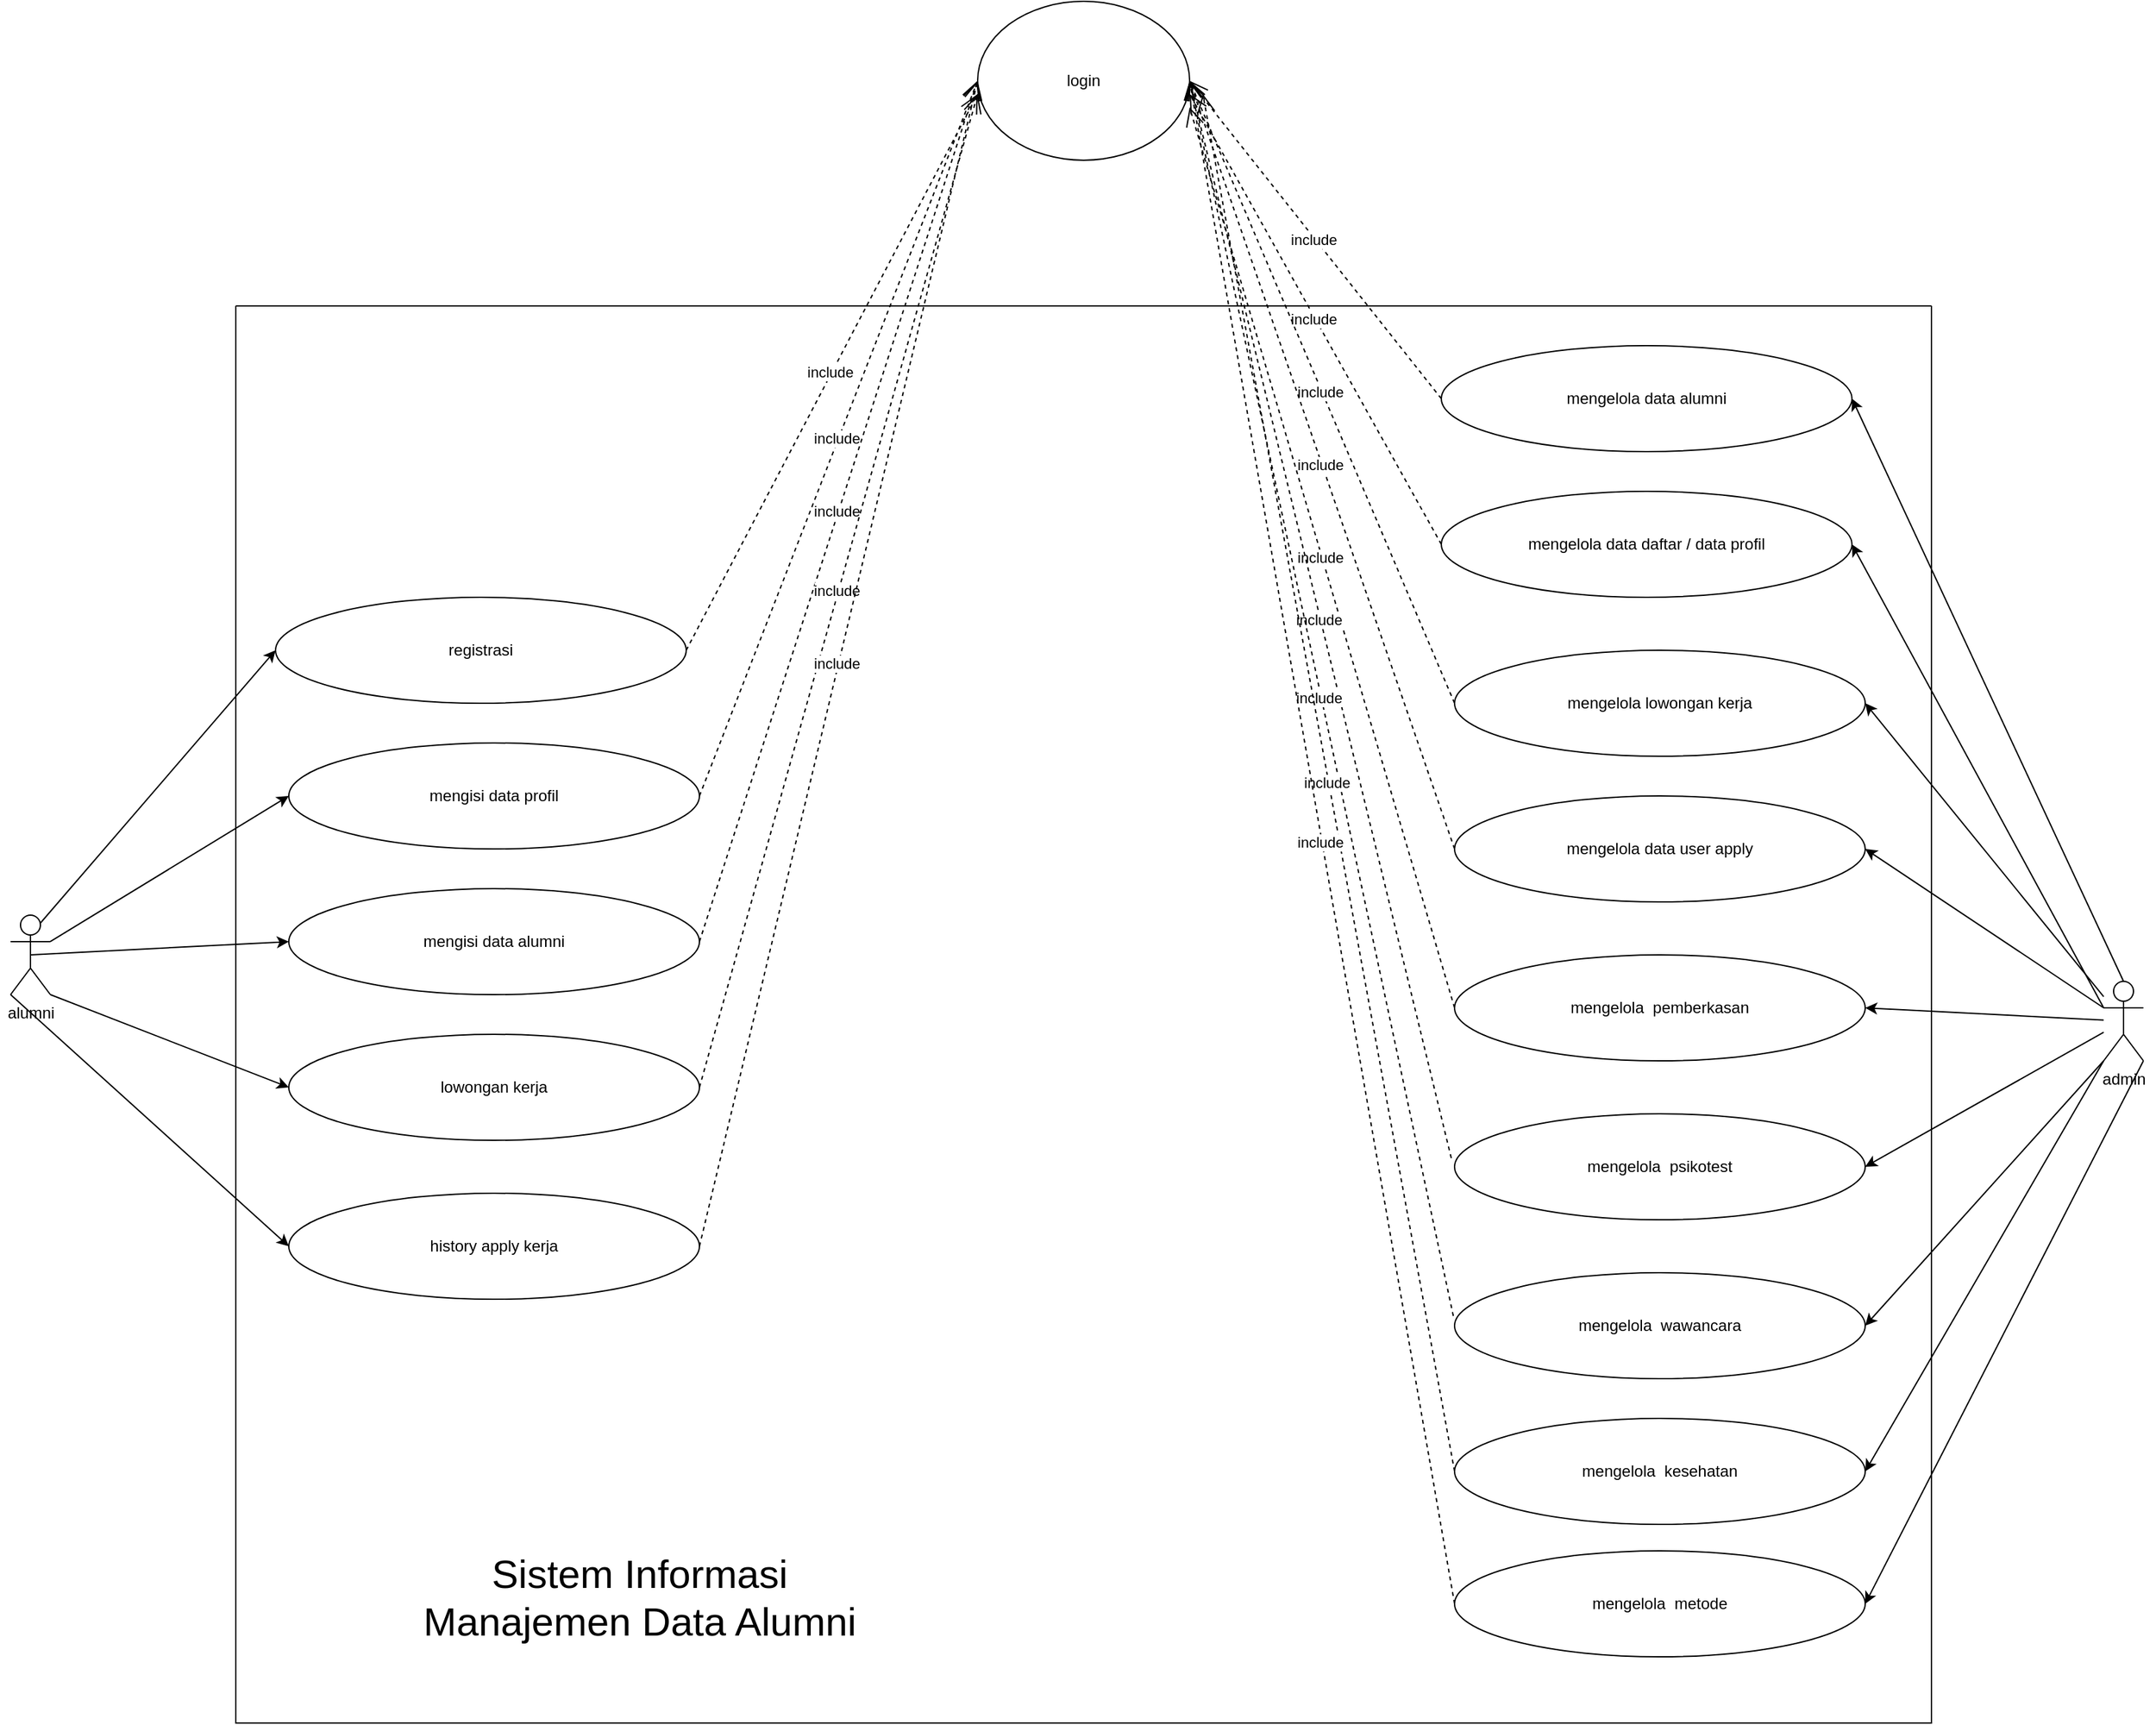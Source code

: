 <mxfile version="20.0.4" type="github">
  <diagram id="vN8O9G2n0WgHThDv_rJE" name="Page-1">
    <mxGraphModel dx="1656" dy="2066" grid="1" gridSize="10" guides="1" tooltips="1" connect="1" arrows="1" fold="1" page="1" pageScale="1" pageWidth="850" pageHeight="1100" math="0" shadow="0">
      <root>
        <mxCell id="0" />
        <mxCell id="1" parent="0" />
        <mxCell id="FhBJTeFyLP6KLZmq3TdZ-1" value="registrasi" style="ellipse;whiteSpace=wrap;html=1;" vertex="1" parent="1">
          <mxGeometry x="270" y="220" width="310" height="80" as="geometry" />
        </mxCell>
        <mxCell id="FhBJTeFyLP6KLZmq3TdZ-2" value="alumni" style="shape=umlActor;verticalLabelPosition=bottom;verticalAlign=top;html=1;outlineConnect=0;" vertex="1" parent="1">
          <mxGeometry x="70" y="460" width="30" height="60" as="geometry" />
        </mxCell>
        <mxCell id="FhBJTeFyLP6KLZmq3TdZ-4" value="login" style="ellipse;whiteSpace=wrap;html=1;" vertex="1" parent="1">
          <mxGeometry x="800" y="-230" width="160" height="120" as="geometry" />
        </mxCell>
        <mxCell id="FhBJTeFyLP6KLZmq3TdZ-6" value="mengisi data alumni" style="ellipse;whiteSpace=wrap;html=1;" vertex="1" parent="1">
          <mxGeometry x="280" y="440" width="310" height="80" as="geometry" />
        </mxCell>
        <mxCell id="FhBJTeFyLP6KLZmq3TdZ-7" value="lowongan kerja" style="ellipse;whiteSpace=wrap;html=1;" vertex="1" parent="1">
          <mxGeometry x="280" y="550" width="310" height="80" as="geometry" />
        </mxCell>
        <mxCell id="FhBJTeFyLP6KLZmq3TdZ-8" value="history apply kerja" style="ellipse;whiteSpace=wrap;html=1;" vertex="1" parent="1">
          <mxGeometry x="280" y="670" width="310" height="80" as="geometry" />
        </mxCell>
        <mxCell id="FhBJTeFyLP6KLZmq3TdZ-13" value="mengisi data profil" style="ellipse;whiteSpace=wrap;html=1;" vertex="1" parent="1">
          <mxGeometry x="280" y="330" width="310" height="80" as="geometry" />
        </mxCell>
        <mxCell id="FhBJTeFyLP6KLZmq3TdZ-14" value="mengelola data alumni" style="ellipse;whiteSpace=wrap;html=1;" vertex="1" parent="1">
          <mxGeometry x="1150" y="30" width="310" height="80" as="geometry" />
        </mxCell>
        <mxCell id="FhBJTeFyLP6KLZmq3TdZ-15" value="mengelola data daftar / data profil" style="ellipse;whiteSpace=wrap;html=1;" vertex="1" parent="1">
          <mxGeometry x="1150" y="140" width="310" height="80" as="geometry" />
        </mxCell>
        <mxCell id="FhBJTeFyLP6KLZmq3TdZ-16" value="mengelola lowongan kerja" style="ellipse;whiteSpace=wrap;html=1;" vertex="1" parent="1">
          <mxGeometry x="1160" y="260" width="310" height="80" as="geometry" />
        </mxCell>
        <mxCell id="FhBJTeFyLP6KLZmq3TdZ-17" value="mengelola data user apply" style="ellipse;whiteSpace=wrap;html=1;" vertex="1" parent="1">
          <mxGeometry x="1160" y="370" width="310" height="80" as="geometry" />
        </mxCell>
        <mxCell id="FhBJTeFyLP6KLZmq3TdZ-18" value="mengelola&amp;nbsp; pemberkasan" style="ellipse;whiteSpace=wrap;html=1;" vertex="1" parent="1">
          <mxGeometry x="1160" y="490" width="310" height="80" as="geometry" />
        </mxCell>
        <mxCell id="FhBJTeFyLP6KLZmq3TdZ-19" value="mengelola&amp;nbsp;&amp;nbsp;psikotest" style="ellipse;whiteSpace=wrap;html=1;" vertex="1" parent="1">
          <mxGeometry x="1160" y="610" width="310" height="80" as="geometry" />
        </mxCell>
        <mxCell id="FhBJTeFyLP6KLZmq3TdZ-20" value="mengelola&amp;nbsp;&amp;nbsp;wawancara" style="ellipse;whiteSpace=wrap;html=1;" vertex="1" parent="1">
          <mxGeometry x="1160" y="730" width="310" height="80" as="geometry" />
        </mxCell>
        <mxCell id="FhBJTeFyLP6KLZmq3TdZ-21" value="mengelola&amp;nbsp;&amp;nbsp;kesehatan" style="ellipse;whiteSpace=wrap;html=1;" vertex="1" parent="1">
          <mxGeometry x="1160" y="840" width="310" height="80" as="geometry" />
        </mxCell>
        <mxCell id="FhBJTeFyLP6KLZmq3TdZ-22" value="mengelola&amp;nbsp;&amp;nbsp;metode" style="ellipse;whiteSpace=wrap;html=1;" vertex="1" parent="1">
          <mxGeometry x="1160" y="940" width="310" height="80" as="geometry" />
        </mxCell>
        <mxCell id="FhBJTeFyLP6KLZmq3TdZ-24" value="admin" style="shape=umlActor;verticalLabelPosition=bottom;verticalAlign=top;html=1;outlineConnect=0;" vertex="1" parent="1">
          <mxGeometry x="1650" y="510" width="30" height="60" as="geometry" />
        </mxCell>
        <mxCell id="FhBJTeFyLP6KLZmq3TdZ-25" value="" style="endArrow=classic;html=1;rounded=0;entryX=0;entryY=0.5;entryDx=0;entryDy=0;exitX=0.75;exitY=0.1;exitDx=0;exitDy=0;exitPerimeter=0;" edge="1" parent="1" source="FhBJTeFyLP6KLZmq3TdZ-2" target="FhBJTeFyLP6KLZmq3TdZ-1">
          <mxGeometry width="50" height="50" relative="1" as="geometry">
            <mxPoint x="100" y="520" as="sourcePoint" />
            <mxPoint x="150" y="470" as="targetPoint" />
          </mxGeometry>
        </mxCell>
        <mxCell id="FhBJTeFyLP6KLZmq3TdZ-26" value="" style="endArrow=classic;html=1;rounded=0;entryX=0;entryY=0.5;entryDx=0;entryDy=0;exitX=1;exitY=0.333;exitDx=0;exitDy=0;exitPerimeter=0;" edge="1" parent="1" source="FhBJTeFyLP6KLZmq3TdZ-2" target="FhBJTeFyLP6KLZmq3TdZ-13">
          <mxGeometry width="50" height="50" relative="1" as="geometry">
            <mxPoint x="100" y="520" as="sourcePoint" />
            <mxPoint x="150" y="470" as="targetPoint" />
          </mxGeometry>
        </mxCell>
        <mxCell id="FhBJTeFyLP6KLZmq3TdZ-27" value="" style="endArrow=classic;html=1;rounded=0;entryX=0;entryY=0.5;entryDx=0;entryDy=0;exitX=0.5;exitY=0.5;exitDx=0;exitDy=0;exitPerimeter=0;" edge="1" parent="1" source="FhBJTeFyLP6KLZmq3TdZ-2" target="FhBJTeFyLP6KLZmq3TdZ-6">
          <mxGeometry width="50" height="50" relative="1" as="geometry">
            <mxPoint x="100" y="440" as="sourcePoint" />
            <mxPoint x="150" y="390" as="targetPoint" />
          </mxGeometry>
        </mxCell>
        <mxCell id="FhBJTeFyLP6KLZmq3TdZ-28" value="" style="endArrow=classic;html=1;rounded=0;entryX=0;entryY=0.5;entryDx=0;entryDy=0;exitX=1;exitY=1;exitDx=0;exitDy=0;exitPerimeter=0;" edge="1" parent="1" source="FhBJTeFyLP6KLZmq3TdZ-2" target="FhBJTeFyLP6KLZmq3TdZ-7">
          <mxGeometry width="50" height="50" relative="1" as="geometry">
            <mxPoint x="100" y="610" as="sourcePoint" />
            <mxPoint x="150" y="560" as="targetPoint" />
          </mxGeometry>
        </mxCell>
        <mxCell id="FhBJTeFyLP6KLZmq3TdZ-29" value="" style="endArrow=classic;html=1;rounded=0;entryX=0;entryY=0.5;entryDx=0;entryDy=0;exitX=0;exitY=1;exitDx=0;exitDy=0;exitPerimeter=0;" edge="1" parent="1" source="FhBJTeFyLP6KLZmq3TdZ-2" target="FhBJTeFyLP6KLZmq3TdZ-8">
          <mxGeometry width="50" height="50" relative="1" as="geometry">
            <mxPoint x="100" y="690" as="sourcePoint" />
            <mxPoint x="150" y="640" as="targetPoint" />
          </mxGeometry>
        </mxCell>
        <mxCell id="FhBJTeFyLP6KLZmq3TdZ-32" value="" style="endArrow=classic;html=1;rounded=0;entryX=1;entryY=0.5;entryDx=0;entryDy=0;exitX=0.5;exitY=0;exitDx=0;exitDy=0;exitPerimeter=0;" edge="1" parent="1" source="FhBJTeFyLP6KLZmq3TdZ-24" target="FhBJTeFyLP6KLZmq3TdZ-14">
          <mxGeometry width="50" height="50" relative="1" as="geometry">
            <mxPoint x="1480" y="300" as="sourcePoint" />
            <mxPoint x="1530" y="250" as="targetPoint" />
          </mxGeometry>
        </mxCell>
        <mxCell id="FhBJTeFyLP6KLZmq3TdZ-33" value="" style="endArrow=classic;html=1;rounded=0;entryX=1;entryY=0.5;entryDx=0;entryDy=0;exitX=0;exitY=0.333;exitDx=0;exitDy=0;exitPerimeter=0;" edge="1" parent="1" source="FhBJTeFyLP6KLZmq3TdZ-24" target="FhBJTeFyLP6KLZmq3TdZ-15">
          <mxGeometry width="50" height="50" relative="1" as="geometry">
            <mxPoint x="1480" y="420" as="sourcePoint" />
            <mxPoint x="1530" y="370" as="targetPoint" />
          </mxGeometry>
        </mxCell>
        <mxCell id="FhBJTeFyLP6KLZmq3TdZ-34" value="" style="endArrow=classic;html=1;rounded=0;entryX=1;entryY=0.5;entryDx=0;entryDy=0;" edge="1" parent="1" source="FhBJTeFyLP6KLZmq3TdZ-24" target="FhBJTeFyLP6KLZmq3TdZ-16">
          <mxGeometry width="50" height="50" relative="1" as="geometry">
            <mxPoint x="1480" y="420" as="sourcePoint" />
            <mxPoint x="1530" y="370" as="targetPoint" />
          </mxGeometry>
        </mxCell>
        <mxCell id="FhBJTeFyLP6KLZmq3TdZ-35" value="" style="endArrow=classic;html=1;rounded=0;entryX=1;entryY=0.5;entryDx=0;entryDy=0;" edge="1" parent="1" source="FhBJTeFyLP6KLZmq3TdZ-24" target="FhBJTeFyLP6KLZmq3TdZ-17">
          <mxGeometry width="50" height="50" relative="1" as="geometry">
            <mxPoint x="1480" y="540" as="sourcePoint" />
            <mxPoint x="1530" y="490" as="targetPoint" />
          </mxGeometry>
        </mxCell>
        <mxCell id="FhBJTeFyLP6KLZmq3TdZ-36" value="" style="endArrow=classic;html=1;rounded=0;" edge="1" parent="1" source="FhBJTeFyLP6KLZmq3TdZ-24">
          <mxGeometry width="50" height="50" relative="1" as="geometry">
            <mxPoint x="1480" y="540" as="sourcePoint" />
            <mxPoint x="1470" y="530" as="targetPoint" />
          </mxGeometry>
        </mxCell>
        <mxCell id="FhBJTeFyLP6KLZmq3TdZ-37" value="" style="endArrow=classic;html=1;rounded=0;" edge="1" parent="1" source="FhBJTeFyLP6KLZmq3TdZ-24">
          <mxGeometry width="50" height="50" relative="1" as="geometry">
            <mxPoint x="1480" y="660" as="sourcePoint" />
            <mxPoint x="1470" y="650" as="targetPoint" />
          </mxGeometry>
        </mxCell>
        <mxCell id="FhBJTeFyLP6KLZmq3TdZ-38" value="" style="endArrow=classic;html=1;rounded=0;exitX=0;exitY=1;exitDx=0;exitDy=0;exitPerimeter=0;entryX=1;entryY=0.5;entryDx=0;entryDy=0;" edge="1" parent="1" source="FhBJTeFyLP6KLZmq3TdZ-24" target="FhBJTeFyLP6KLZmq3TdZ-20">
          <mxGeometry width="50" height="50" relative="1" as="geometry">
            <mxPoint x="1480" y="660" as="sourcePoint" />
            <mxPoint x="1530" y="610" as="targetPoint" />
          </mxGeometry>
        </mxCell>
        <mxCell id="FhBJTeFyLP6KLZmq3TdZ-39" value="" style="endArrow=classic;html=1;rounded=0;entryX=1;entryY=0.5;entryDx=0;entryDy=0;exitX=0;exitY=1;exitDx=0;exitDy=0;exitPerimeter=0;" edge="1" parent="1" source="FhBJTeFyLP6KLZmq3TdZ-24" target="FhBJTeFyLP6KLZmq3TdZ-21">
          <mxGeometry width="50" height="50" relative="1" as="geometry">
            <mxPoint x="1810" y="570" as="sourcePoint" />
            <mxPoint x="1530" y="840" as="targetPoint" />
          </mxGeometry>
        </mxCell>
        <mxCell id="FhBJTeFyLP6KLZmq3TdZ-40" value="" style="endArrow=classic;html=1;rounded=0;entryX=1;entryY=0.5;entryDx=0;entryDy=0;exitX=1;exitY=1;exitDx=0;exitDy=0;exitPerimeter=0;" edge="1" parent="1" source="FhBJTeFyLP6KLZmq3TdZ-24" target="FhBJTeFyLP6KLZmq3TdZ-22">
          <mxGeometry width="50" height="50" relative="1" as="geometry">
            <mxPoint x="1860" y="610" as="sourcePoint" />
            <mxPoint x="1530" y="840" as="targetPoint" />
          </mxGeometry>
        </mxCell>
        <mxCell id="FhBJTeFyLP6KLZmq3TdZ-46" value="include&amp;nbsp;" style="endArrow=open;endSize=12;dashed=1;html=1;rounded=0;movable=1;resizable=1;rotatable=1;deletable=1;editable=1;connectable=1;" edge="1" parent="1">
          <mxGeometry width="160" relative="1" as="geometry">
            <mxPoint x="580" y="260" as="sourcePoint" />
            <mxPoint x="800" y="-160" as="targetPoint" />
            <mxPoint as="offset" />
          </mxGeometry>
        </mxCell>
        <mxCell id="FhBJTeFyLP6KLZmq3TdZ-47" value="include&amp;nbsp;" style="endArrow=open;endSize=12;dashed=1;html=1;rounded=0;movable=1;resizable=1;rotatable=1;deletable=1;editable=1;connectable=1;exitX=1;exitY=0.5;exitDx=0;exitDy=0;entryX=0;entryY=0.5;entryDx=0;entryDy=0;" edge="1" parent="1" source="FhBJTeFyLP6KLZmq3TdZ-13" target="FhBJTeFyLP6KLZmq3TdZ-4">
          <mxGeometry width="160" relative="1" as="geometry">
            <mxPoint x="590" y="270" as="sourcePoint" />
            <mxPoint x="900" y="440" as="targetPoint" />
            <mxPoint as="offset" />
          </mxGeometry>
        </mxCell>
        <mxCell id="FhBJTeFyLP6KLZmq3TdZ-48" value="include&amp;nbsp;" style="endArrow=open;endSize=12;dashed=1;html=1;rounded=0;movable=1;resizable=1;rotatable=1;deletable=1;editable=1;connectable=1;exitX=1;exitY=0.5;exitDx=0;exitDy=0;entryX=0;entryY=0.5;entryDx=0;entryDy=0;" edge="1" parent="1" source="FhBJTeFyLP6KLZmq3TdZ-6" target="FhBJTeFyLP6KLZmq3TdZ-4">
          <mxGeometry width="160" relative="1" as="geometry">
            <mxPoint x="600" y="380" as="sourcePoint" />
            <mxPoint x="829.412" y="471.765" as="targetPoint" />
            <mxPoint as="offset" />
          </mxGeometry>
        </mxCell>
        <mxCell id="FhBJTeFyLP6KLZmq3TdZ-49" value="include&amp;nbsp;" style="endArrow=open;endSize=12;dashed=1;html=1;rounded=0;movable=1;resizable=1;rotatable=1;deletable=1;editable=1;connectable=1;exitX=1;exitY=0.5;exitDx=0;exitDy=0;" edge="1" parent="1" source="FhBJTeFyLP6KLZmq3TdZ-7">
          <mxGeometry width="160" relative="1" as="geometry">
            <mxPoint x="600" y="490" as="sourcePoint" />
            <mxPoint x="800" y="-160" as="targetPoint" />
            <mxPoint as="offset" />
          </mxGeometry>
        </mxCell>
        <mxCell id="FhBJTeFyLP6KLZmq3TdZ-50" value="include&amp;nbsp;" style="endArrow=open;endSize=12;dashed=1;html=1;rounded=0;movable=1;resizable=1;rotatable=1;deletable=1;editable=1;connectable=1;exitX=1;exitY=0.5;exitDx=0;exitDy=0;" edge="1" parent="1" source="FhBJTeFyLP6KLZmq3TdZ-8">
          <mxGeometry width="160" relative="1" as="geometry">
            <mxPoint x="600" y="600" as="sourcePoint" />
            <mxPoint x="800" y="-170" as="targetPoint" />
            <mxPoint as="offset" />
          </mxGeometry>
        </mxCell>
        <mxCell id="FhBJTeFyLP6KLZmq3TdZ-51" value="include&amp;nbsp;" style="endArrow=open;endSize=12;dashed=1;html=1;rounded=0;movable=1;resizable=1;rotatable=1;deletable=1;editable=1;connectable=1;exitX=0;exitY=0.5;exitDx=0;exitDy=0;entryX=1;entryY=0.5;entryDx=0;entryDy=0;" edge="1" parent="1" source="FhBJTeFyLP6KLZmq3TdZ-14" target="FhBJTeFyLP6KLZmq3TdZ-4">
          <mxGeometry width="160" relative="1" as="geometry">
            <mxPoint x="1090" y="160" as="sourcePoint" />
            <mxPoint x="820" y="500" as="targetPoint" />
            <mxPoint as="offset" />
          </mxGeometry>
        </mxCell>
        <mxCell id="FhBJTeFyLP6KLZmq3TdZ-52" value="include&amp;nbsp;" style="endArrow=open;endSize=12;dashed=1;html=1;rounded=0;movable=1;resizable=1;rotatable=1;deletable=1;editable=1;connectable=1;exitX=0;exitY=0.5;exitDx=0;exitDy=0;" edge="1" parent="1" source="FhBJTeFyLP6KLZmq3TdZ-15">
          <mxGeometry width="160" relative="1" as="geometry">
            <mxPoint x="1160" y="80" as="sourcePoint" />
            <mxPoint x="960" y="-160" as="targetPoint" />
            <mxPoint as="offset" />
          </mxGeometry>
        </mxCell>
        <mxCell id="FhBJTeFyLP6KLZmq3TdZ-53" value="include&amp;nbsp;" style="endArrow=open;endSize=12;dashed=1;html=1;rounded=0;movable=1;resizable=1;rotatable=1;deletable=1;editable=1;connectable=1;entryX=1;entryY=0.5;entryDx=0;entryDy=0;exitX=0;exitY=0.5;exitDx=0;exitDy=0;" edge="1" parent="1" source="FhBJTeFyLP6KLZmq3TdZ-16" target="FhBJTeFyLP6KLZmq3TdZ-4">
          <mxGeometry width="160" relative="1" as="geometry">
            <mxPoint x="1150" y="300" as="sourcePoint" />
            <mxPoint x="980" y="500.0" as="targetPoint" />
            <mxPoint as="offset" />
          </mxGeometry>
        </mxCell>
        <mxCell id="FhBJTeFyLP6KLZmq3TdZ-54" value="include&amp;nbsp;" style="endArrow=open;endSize=12;dashed=1;html=1;rounded=0;movable=1;resizable=1;rotatable=1;deletable=1;editable=1;connectable=1;entryX=1;entryY=0.5;entryDx=0;entryDy=0;exitX=0;exitY=0.5;exitDx=0;exitDy=0;" edge="1" parent="1" source="FhBJTeFyLP6KLZmq3TdZ-17" target="FhBJTeFyLP6KLZmq3TdZ-4">
          <mxGeometry width="160" relative="1" as="geometry">
            <mxPoint x="1170.0" y="310" as="sourcePoint" />
            <mxPoint x="980.0" y="500.0" as="targetPoint" />
            <mxPoint as="offset" />
          </mxGeometry>
        </mxCell>
        <mxCell id="FhBJTeFyLP6KLZmq3TdZ-55" value="include&amp;nbsp;" style="endArrow=open;endSize=12;dashed=1;html=1;rounded=0;movable=1;resizable=1;rotatable=1;deletable=1;editable=1;connectable=1;exitX=0;exitY=0.5;exitDx=0;exitDy=0;" edge="1" parent="1" source="FhBJTeFyLP6KLZmq3TdZ-18">
          <mxGeometry width="160" relative="1" as="geometry">
            <mxPoint x="1170" y="420" as="sourcePoint" />
            <mxPoint x="960" y="-150" as="targetPoint" />
            <mxPoint as="offset" />
          </mxGeometry>
        </mxCell>
        <mxCell id="FhBJTeFyLP6KLZmq3TdZ-56" value="include&amp;nbsp;" style="endArrow=open;endSize=12;dashed=1;html=1;rounded=0;movable=1;resizable=1;rotatable=1;deletable=1;editable=1;connectable=1;exitX=-0.008;exitY=0.418;exitDx=0;exitDy=0;exitPerimeter=0;entryX=1;entryY=0.5;entryDx=0;entryDy=0;" edge="1" parent="1" source="FhBJTeFyLP6KLZmq3TdZ-19" target="FhBJTeFyLP6KLZmq3TdZ-4">
          <mxGeometry width="160" relative="1" as="geometry">
            <mxPoint x="1170.0" y="540.0" as="sourcePoint" />
            <mxPoint x="980" y="500.0" as="targetPoint" />
            <mxPoint as="offset" />
          </mxGeometry>
        </mxCell>
        <mxCell id="FhBJTeFyLP6KLZmq3TdZ-57" value="include&amp;nbsp;" style="endArrow=open;endSize=12;dashed=1;html=1;rounded=0;movable=1;resizable=1;rotatable=1;deletable=1;editable=1;connectable=1;exitX=-0.003;exitY=0.408;exitDx=0;exitDy=0;exitPerimeter=0;entryX=1;entryY=0.5;entryDx=0;entryDy=0;" edge="1" parent="1" source="FhBJTeFyLP6KLZmq3TdZ-20" target="FhBJTeFyLP6KLZmq3TdZ-4">
          <mxGeometry width="160" relative="1" as="geometry">
            <mxPoint x="1167.52" y="653.44" as="sourcePoint" />
            <mxPoint x="980.0" y="500.0" as="targetPoint" />
            <mxPoint as="offset" />
          </mxGeometry>
        </mxCell>
        <mxCell id="FhBJTeFyLP6KLZmq3TdZ-58" value="include&amp;nbsp;" style="endArrow=open;endSize=12;dashed=1;html=1;rounded=0;movable=1;resizable=1;rotatable=1;deletable=1;editable=1;connectable=1;exitX=0;exitY=0.5;exitDx=0;exitDy=0;" edge="1" parent="1" source="FhBJTeFyLP6KLZmq3TdZ-21">
          <mxGeometry width="160" relative="1" as="geometry">
            <mxPoint x="1169.07" y="772.64" as="sourcePoint" />
            <mxPoint x="970" y="-160" as="targetPoint" />
            <mxPoint as="offset" />
          </mxGeometry>
        </mxCell>
        <mxCell id="FhBJTeFyLP6KLZmq3TdZ-59" value="include&amp;nbsp;" style="endArrow=open;endSize=12;dashed=1;html=1;rounded=0;movable=1;resizable=1;rotatable=1;deletable=1;editable=1;connectable=1;exitX=0;exitY=0.5;exitDx=0;exitDy=0;entryX=1;entryY=0.5;entryDx=0;entryDy=0;" edge="1" parent="1" source="FhBJTeFyLP6KLZmq3TdZ-22" target="FhBJTeFyLP6KLZmq3TdZ-4">
          <mxGeometry width="160" relative="1" as="geometry">
            <mxPoint x="1170.0" y="890" as="sourcePoint" />
            <mxPoint x="980" y="500.0" as="targetPoint" />
            <mxPoint as="offset" />
          </mxGeometry>
        </mxCell>
        <mxCell id="FhBJTeFyLP6KLZmq3TdZ-60" value="" style="swimlane;startSize=0;" vertex="1" parent="1">
          <mxGeometry x="240" width="1280" height="1070" as="geometry" />
        </mxCell>
        <mxCell id="FhBJTeFyLP6KLZmq3TdZ-61" value="&lt;font style=&quot;font-size: 30px;&quot;&gt;Sistem Informasi Manajemen Data Alumni&lt;/font&gt;" style="text;html=1;strokeColor=none;fillColor=none;align=center;verticalAlign=middle;whiteSpace=wrap;rounded=0;" vertex="1" parent="FhBJTeFyLP6KLZmq3TdZ-60">
          <mxGeometry x="110" y="960" width="390" height="30" as="geometry" />
        </mxCell>
      </root>
    </mxGraphModel>
  </diagram>
</mxfile>
